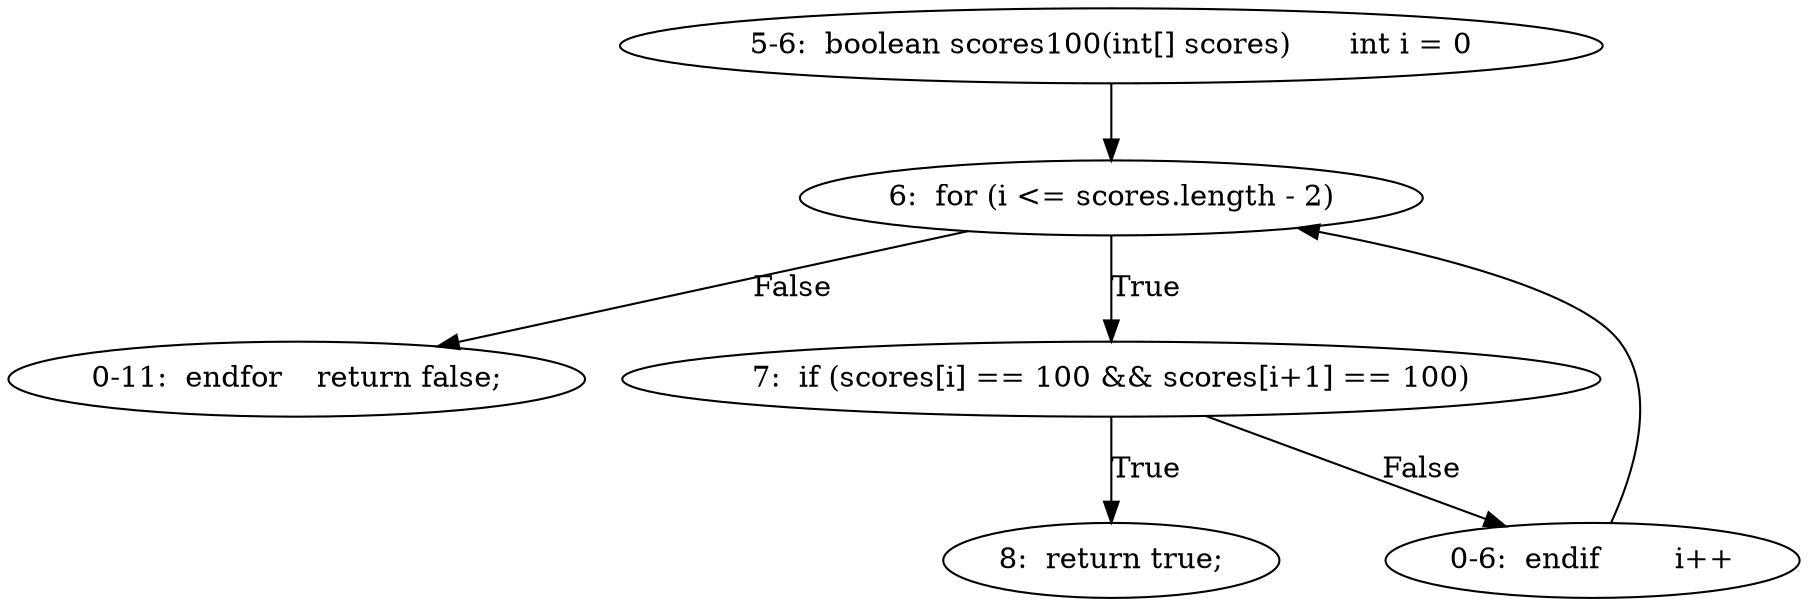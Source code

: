 digraph result_test { 
// graph-vertices
  a1  [label="5-6:  boolean scores100(int[] scores)	int i = 0"]; 
  2  [label="6:  for (i <= scores.length - 2)"]; 
  a2  [label="0-11:  endfor	return false;"]; 
  5  [label="7:  if (scores[i] == 100 && scores[i+1] == 100)"]; 
  6  [label="8:  return true;"]; 
  a3  [label="0-6:  endif	i++"]; 
// graph-edges
  a1 -> 2;
  2 -> a2  [label="False"]; 
  2 -> 5  [label="True"]; 
  5 -> 6  [label="True"]; 
  5 -> a3  [label="False"]; 
  a3 -> 2;
}